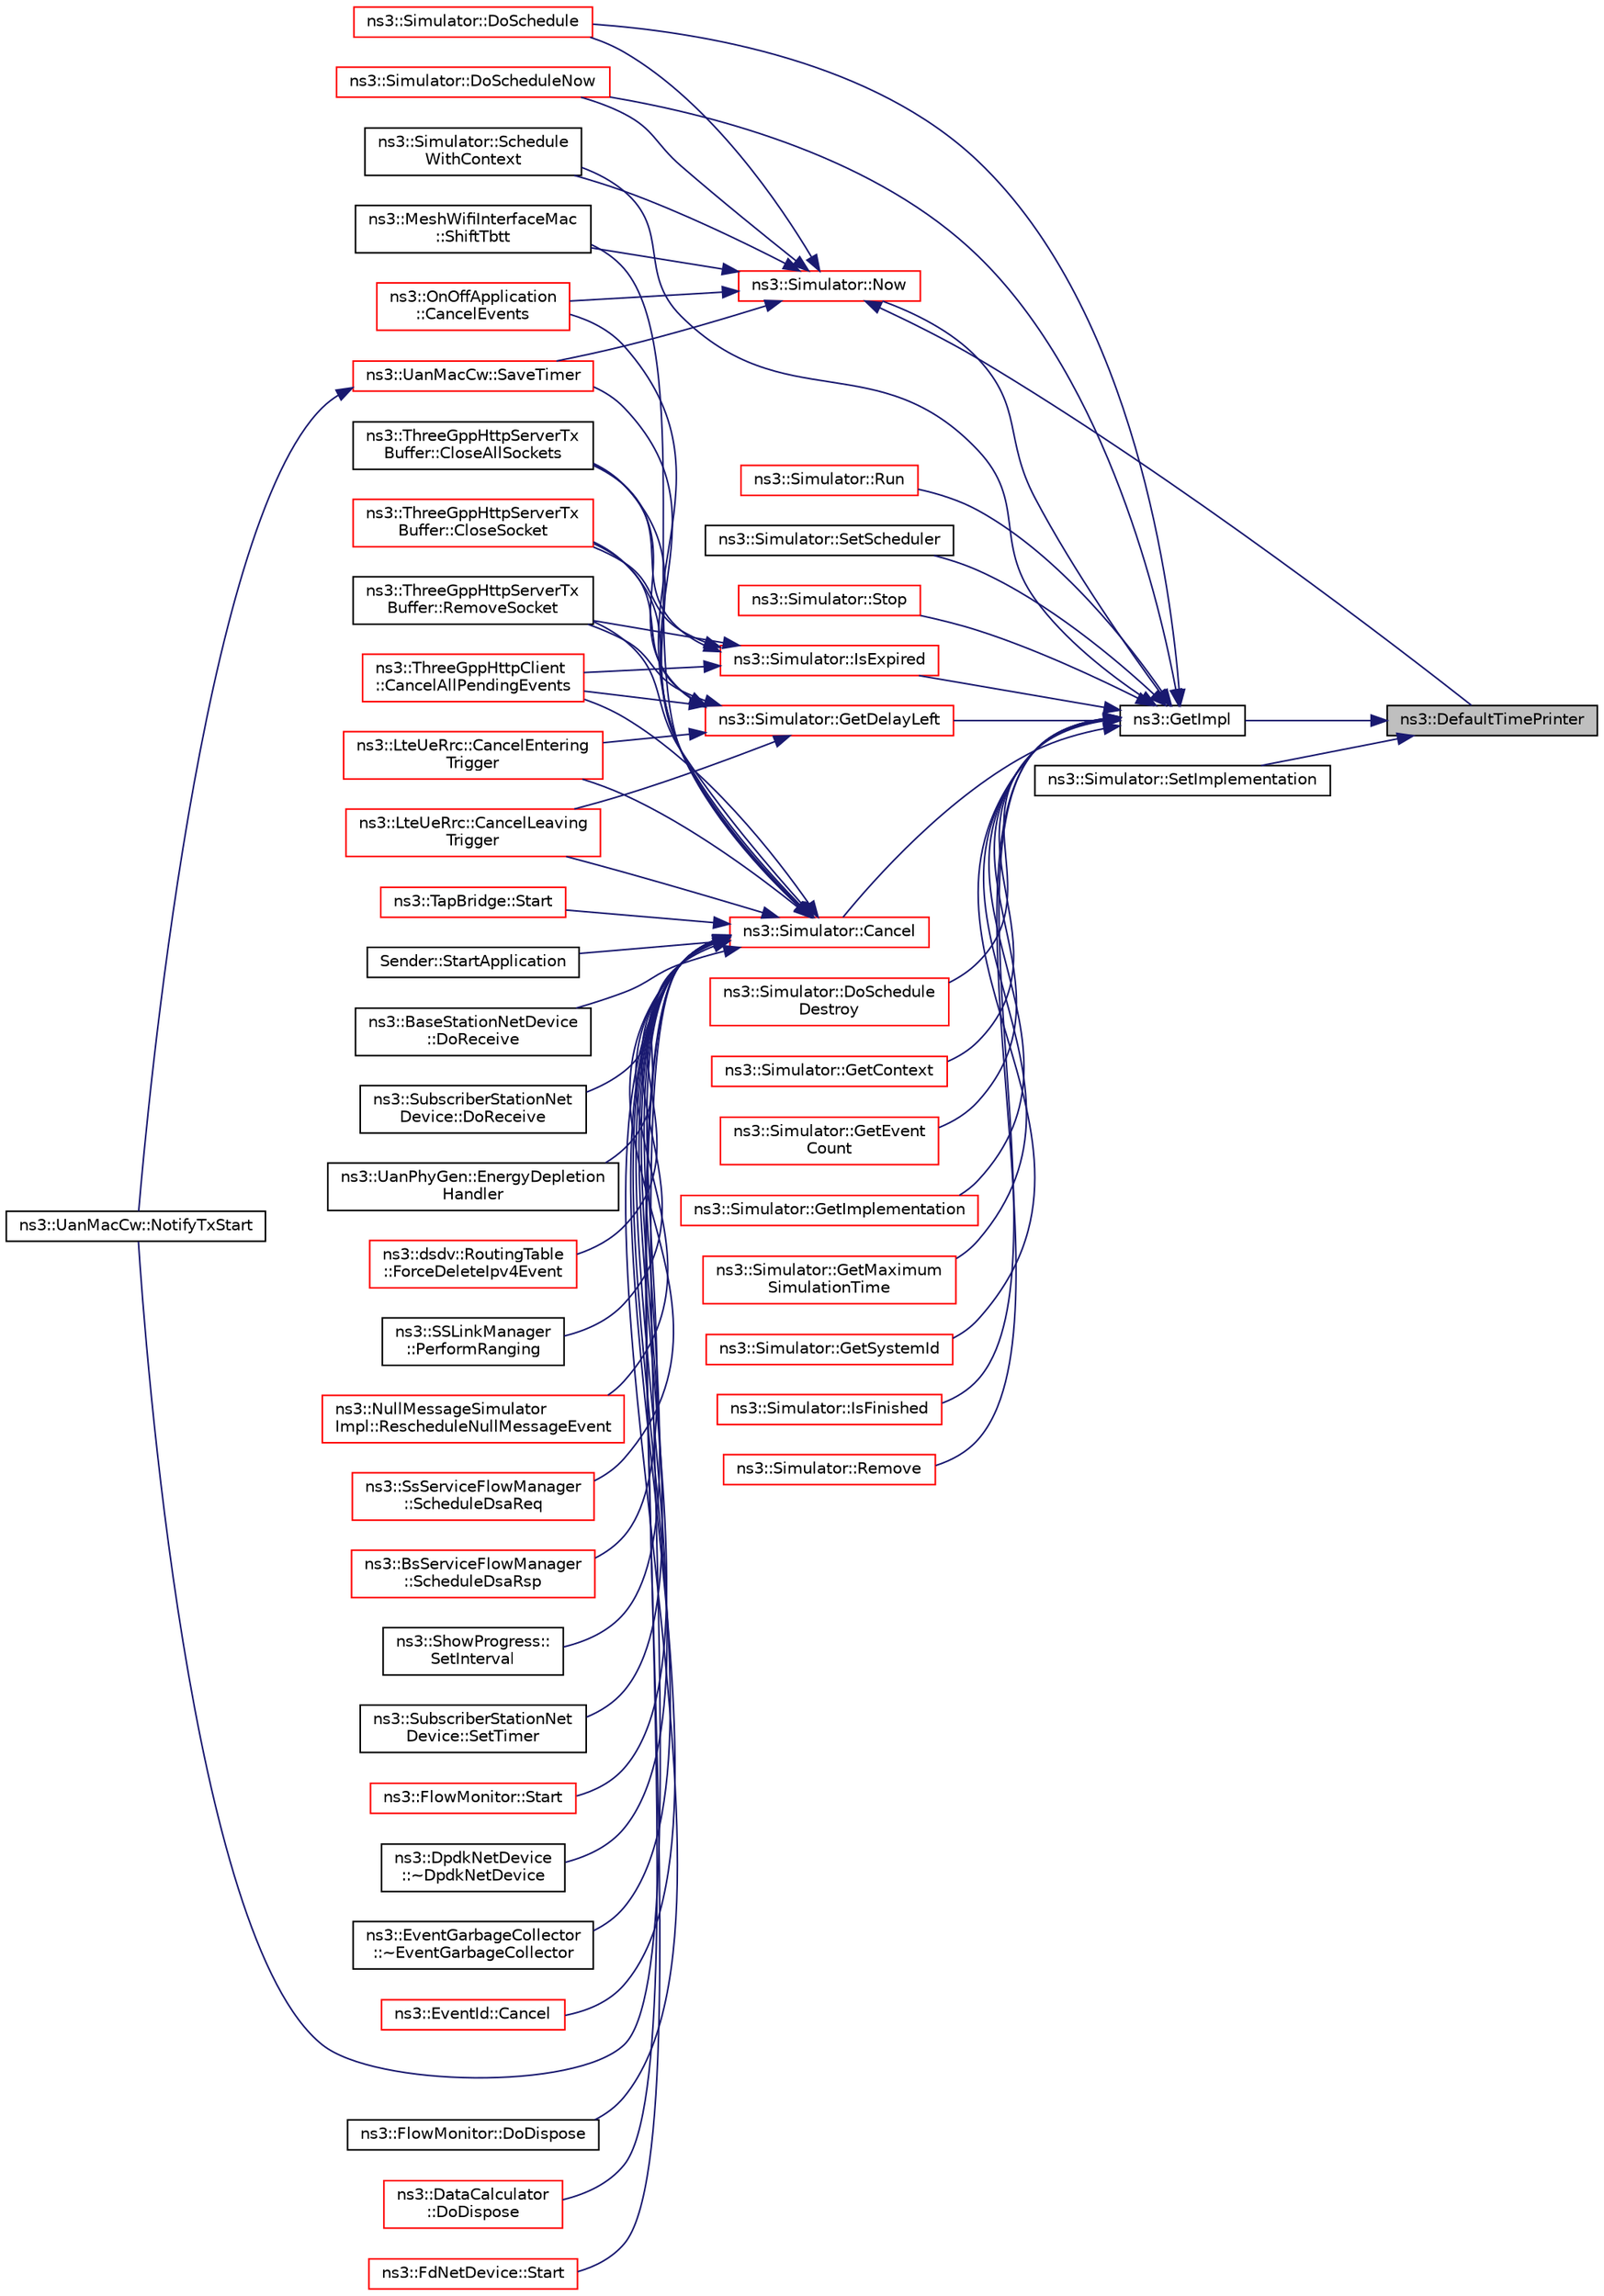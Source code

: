 digraph "ns3::DefaultTimePrinter"
{
 // LATEX_PDF_SIZE
  edge [fontname="Helvetica",fontsize="10",labelfontname="Helvetica",labelfontsize="10"];
  node [fontname="Helvetica",fontsize="10",shape=record];
  rankdir="RL";
  Node1 [label="ns3::DefaultTimePrinter",height=0.2,width=0.4,color="black", fillcolor="grey75", style="filled", fontcolor="black",tooltip="Default Time printer."];
  Node1 -> Node2 [dir="back",color="midnightblue",fontsize="10",style="solid",fontname="Helvetica"];
  Node2 [label="ns3::GetImpl",height=0.2,width=0.4,color="black", fillcolor="white", style="filled",URL="$group__simulator.html#ga42eb4eddad41528d4d99794a3dae3fd0",tooltip="Get the SimulatorImpl singleton."];
  Node2 -> Node3 [dir="back",color="midnightblue",fontsize="10",style="solid",fontname="Helvetica"];
  Node3 [label="ns3::Simulator::Cancel",height=0.2,width=0.4,color="red", fillcolor="white", style="filled",URL="$classns3_1_1_simulator.html#a1b903a62d6117ef28f7ba3c6500689bf",tooltip="Set the cancel bit on this event: the event's associated function will not be invoked when it expires..."];
  Node3 -> Node4 [dir="back",color="midnightblue",fontsize="10",style="solid",fontname="Helvetica"];
  Node4 [label="ns3::DpdkNetDevice\l::~DpdkNetDevice",height=0.2,width=0.4,color="black", fillcolor="white", style="filled",URL="$classns3_1_1_dpdk_net_device.html#a34d2d295210e4e0a0fe615972c7b2fbc",tooltip="Destructor for the DpdkNetDevice."];
  Node3 -> Node5 [dir="back",color="midnightblue",fontsize="10",style="solid",fontname="Helvetica"];
  Node5 [label="ns3::EventGarbageCollector\l::~EventGarbageCollector",height=0.2,width=0.4,color="black", fillcolor="white", style="filled",URL="$classns3_1_1_event_garbage_collector.html#ad77d417d7db0bf411456bc8f94bd2b90",tooltip=" "];
  Node3 -> Node6 [dir="back",color="midnightblue",fontsize="10",style="solid",fontname="Helvetica"];
  Node6 [label="ns3::EventId::Cancel",height=0.2,width=0.4,color="red", fillcolor="white", style="filled",URL="$classns3_1_1_event_id.html#a993ae94e48e014e1afd47edb16db7a11",tooltip="This method is syntactic sugar for the ns3::Simulator::Cancel method."];
  Node3 -> Node505 [dir="back",color="midnightblue",fontsize="10",style="solid",fontname="Helvetica"];
  Node505 [label="ns3::ThreeGppHttpClient\l::CancelAllPendingEvents",height=0.2,width=0.4,color="red", fillcolor="white", style="filled",URL="$classns3_1_1_three_gpp_http_client.html#a86b8bdd3934110f7e15bb3f2fdcedcc4",tooltip="Cancels m_eventRequestMainObject, m_eventRequestEmbeddedObject, and m_eventParseMainObject."];
  Node3 -> Node511 [dir="back",color="midnightblue",fontsize="10",style="solid",fontname="Helvetica"];
  Node511 [label="ns3::LteUeRrc::CancelEntering\lTrigger",height=0.2,width=0.4,color="red", fillcolor="white", style="filled",URL="$classns3_1_1_lte_ue_rrc.html#a9221d85411de5dd375b71b44e3331c5c",tooltip="Clear all the waiting triggers in m_enteringTriggerQueue which are associated with the given measurem..."];
  Node3 -> Node520 [dir="back",color="midnightblue",fontsize="10",style="solid",fontname="Helvetica"];
  Node520 [label="ns3::OnOffApplication\l::CancelEvents",height=0.2,width=0.4,color="red", fillcolor="white", style="filled",URL="$classns3_1_1_on_off_application.html#afb253c6f54b73e7ca4599ad5541bce5c",tooltip="Cancel all pending events."];
  Node3 -> Node529 [dir="back",color="midnightblue",fontsize="10",style="solid",fontname="Helvetica"];
  Node529 [label="ns3::LteUeRrc::CancelLeaving\lTrigger",height=0.2,width=0.4,color="red", fillcolor="white", style="filled",URL="$classns3_1_1_lte_ue_rrc.html#a3e35c475cfb5361222f1556bfbd3111d",tooltip="Clear all the waiting triggers in m_leavingTriggerQueue which are associated with the given measureme..."];
  Node3 -> Node531 [dir="back",color="midnightblue",fontsize="10",style="solid",fontname="Helvetica"];
  Node531 [label="ns3::ThreeGppHttpServerTx\lBuffer::CloseAllSockets",height=0.2,width=0.4,color="black", fillcolor="white", style="filled",URL="$classns3_1_1_three_gpp_http_server_tx_buffer.html#a430ce0162f6c3b72dd7f7b54115815f3",tooltip="Close and remove all stored sockets, hence clearing the buffer."];
  Node3 -> Node532 [dir="back",color="midnightblue",fontsize="10",style="solid",fontname="Helvetica"];
  Node532 [label="ns3::ThreeGppHttpServerTx\lBuffer::CloseSocket",height=0.2,width=0.4,color="red", fillcolor="white", style="filled",URL="$classns3_1_1_three_gpp_http_server_tx_buffer.html#a97f0d9305b9477a34880f2e953a2593b",tooltip="Close and remove a socket and its associated transmission buffer, and then unset the socket's callbac..."];
  Node3 -> Node534 [dir="back",color="midnightblue",fontsize="10",style="solid",fontname="Helvetica"];
  Node534 [label="ns3::FlowMonitor::DoDispose",height=0.2,width=0.4,color="black", fillcolor="white", style="filled",URL="$classns3_1_1_flow_monitor.html#ace3e74ed05b18253c25e7c6db115cdec",tooltip="Destructor implementation."];
  Node3 -> Node535 [dir="back",color="midnightblue",fontsize="10",style="solid",fontname="Helvetica"];
  Node535 [label="ns3::DataCalculator\l::DoDispose",height=0.2,width=0.4,color="red", fillcolor="white", style="filled",URL="$classns3_1_1_data_calculator.html#ab131de1ac0b2259992b1aeaca778c75b",tooltip="Destructor implementation."];
  Node3 -> Node541 [dir="back",color="midnightblue",fontsize="10",style="solid",fontname="Helvetica"];
  Node541 [label="ns3::BaseStationNetDevice\l::DoReceive",height=0.2,width=0.4,color="black", fillcolor="white", style="filled",URL="$classns3_1_1_base_station_net_device.html#a0a6bf3deb17ab1adde07a1ed62875067",tooltip="Receive packet."];
  Node3 -> Node542 [dir="back",color="midnightblue",fontsize="10",style="solid",fontname="Helvetica"];
  Node542 [label="ns3::SubscriberStationNet\lDevice::DoReceive",height=0.2,width=0.4,color="black", fillcolor="white", style="filled",URL="$classns3_1_1_subscriber_station_net_device.html#a2cdd421837891adea005eb7cde668a1f",tooltip="Receive a packet."];
  Node3 -> Node543 [dir="back",color="midnightblue",fontsize="10",style="solid",fontname="Helvetica"];
  Node543 [label="ns3::UanPhyGen::EnergyDepletion\lHandler",height=0.2,width=0.4,color="black", fillcolor="white", style="filled",URL="$classns3_1_1_uan_phy_gen.html#a9fc9ae8608f76b03504e72f555e72aa8",tooltip="Handle the energy depletion event."];
  Node3 -> Node544 [dir="back",color="midnightblue",fontsize="10",style="solid",fontname="Helvetica"];
  Node544 [label="ns3::dsdv::RoutingTable\l::ForceDeleteIpv4Event",height=0.2,width=0.4,color="red", fillcolor="white", style="filled",URL="$classns3_1_1dsdv_1_1_routing_table.html#a39f4b7725caafbc6cd9f7c5821470d51",tooltip="Force delete an update waiting for settling time to complete as a better update to same destination w..."];
  Node3 -> Node549 [dir="back",color="midnightblue",fontsize="10",style="solid",fontname="Helvetica"];
  Node549 [label="ns3::UanMacCw::NotifyTxStart",height=0.2,width=0.4,color="black", fillcolor="white", style="filled",URL="$classns3_1_1_uan_mac_cw.html#a1b2946271fb366ede005bd76d8a841ec",tooltip="Called when transmission starts from Phy object."];
  Node3 -> Node550 [dir="back",color="midnightblue",fontsize="10",style="solid",fontname="Helvetica"];
  Node550 [label="ns3::SSLinkManager\l::PerformRanging",height=0.2,width=0.4,color="black", fillcolor="white", style="filled",URL="$classns3_1_1_s_s_link_manager.html#acd42fe66d1a247c52410fb6082e994d1",tooltip="Perform ranging."];
  Node3 -> Node551 [dir="back",color="midnightblue",fontsize="10",style="solid",fontname="Helvetica"];
  Node551 [label="ns3::ThreeGppHttpServerTx\lBuffer::RemoveSocket",height=0.2,width=0.4,color="black", fillcolor="white", style="filled",URL="$classns3_1_1_three_gpp_http_server_tx_buffer.html#afdeeacae085b41b4fe3d1f700d0499d2",tooltip="Remove a socket and its associated transmission buffer, and then unset the socket's callbacks to prev..."];
  Node3 -> Node552 [dir="back",color="midnightblue",fontsize="10",style="solid",fontname="Helvetica"];
  Node552 [label="ns3::NullMessageSimulator\lImpl::RescheduleNullMessageEvent",height=0.2,width=0.4,color="red", fillcolor="white", style="filled",URL="$classns3_1_1_null_message_simulator_impl.html#addc65b52a532801e4f2dc1fdffce2a66",tooltip=" "];
  Node3 -> Node555 [dir="back",color="midnightblue",fontsize="10",style="solid",fontname="Helvetica"];
  Node555 [label="ns3::UanMacCw::SaveTimer",height=0.2,width=0.4,color="red", fillcolor="white", style="filled",URL="$classns3_1_1_uan_mac_cw.html#adf36d5205c9faa7ed420ba1dce1114b2",tooltip="Cancel SendEvent and save remaining delay."];
  Node555 -> Node549 [dir="back",color="midnightblue",fontsize="10",style="solid",fontname="Helvetica"];
  Node3 -> Node558 [dir="back",color="midnightblue",fontsize="10",style="solid",fontname="Helvetica"];
  Node558 [label="ns3::SsServiceFlowManager\l::ScheduleDsaReq",height=0.2,width=0.4,color="red", fillcolor="white", style="filled",URL="$classns3_1_1_ss_service_flow_manager.html#a052a9d96dea7f79a7408d19a9a20b875",tooltip="Schedule DSA response."];
  Node3 -> Node561 [dir="back",color="midnightblue",fontsize="10",style="solid",fontname="Helvetica"];
  Node561 [label="ns3::BsServiceFlowManager\l::ScheduleDsaRsp",height=0.2,width=0.4,color="red", fillcolor="white", style="filled",URL="$classns3_1_1_bs_service_flow_manager.html#a70acd126e153faa38588075406ec1d5b",tooltip="Create DSA response function."];
  Node3 -> Node563 [dir="back",color="midnightblue",fontsize="10",style="solid",fontname="Helvetica"];
  Node563 [label="ns3::ShowProgress::\lSetInterval",height=0.2,width=0.4,color="black", fillcolor="white", style="filled",URL="$classns3_1_1_show_progress.html#ad654c9631d39ccc4f914ef32f98c626b",tooltip="Set the target update interval, in wallclock time."];
  Node3 -> Node564 [dir="back",color="midnightblue",fontsize="10",style="solid",fontname="Helvetica"];
  Node564 [label="ns3::SubscriberStationNet\lDevice::SetTimer",height=0.2,width=0.4,color="black", fillcolor="white", style="filled",URL="$classns3_1_1_subscriber_station_net_device.html#a6eecf760ab983e9d6d44c76d356fce9b",tooltip="Set timer."];
  Node3 -> Node387 [dir="back",color="midnightblue",fontsize="10",style="solid",fontname="Helvetica"];
  Node387 [label="ns3::MeshWifiInterfaceMac\l::ShiftTbtt",height=0.2,width=0.4,color="black", fillcolor="white", style="filled",URL="$classns3_1_1_mesh_wifi_interface_mac.html#a3390bb70ec47d738f6ffb37c476bbcfc",tooltip="Shift TBTT."];
  Node3 -> Node565 [dir="back",color="midnightblue",fontsize="10",style="solid",fontname="Helvetica"];
  Node565 [label="ns3::FlowMonitor::Start",height=0.2,width=0.4,color="red", fillcolor="white", style="filled",URL="$classns3_1_1_flow_monitor.html#a32cb7ddc6d0956518a59f7ed91de7f6d",tooltip="Set the time, counting from the current time, from which to start monitoring flows."];
  Node3 -> Node568 [dir="back",color="midnightblue",fontsize="10",style="solid",fontname="Helvetica"];
  Node568 [label="ns3::FdNetDevice::Start",height=0.2,width=0.4,color="red", fillcolor="white", style="filled",URL="$classns3_1_1_fd_net_device.html#a32bda505142d81a4092048bf200ee6fc",tooltip="Set a start time for the device."];
  Node3 -> Node570 [dir="back",color="midnightblue",fontsize="10",style="solid",fontname="Helvetica"];
  Node570 [label="ns3::TapBridge::Start",height=0.2,width=0.4,color="red", fillcolor="white", style="filled",URL="$classns3_1_1_tap_bridge.html#a729662b8454d1c8202add94ebf389bb9",tooltip="Set a start time for the device."];
  Node3 -> Node572 [dir="back",color="midnightblue",fontsize="10",style="solid",fontname="Helvetica"];
  Node572 [label="Sender::StartApplication",height=0.2,width=0.4,color="black", fillcolor="white", style="filled",URL="$class_sender.html#a6ddb1e43ae44d714a30f5184ad427b5f",tooltip="Application specific startup code."];
  Node2 -> Node585 [dir="back",color="midnightblue",fontsize="10",style="solid",fontname="Helvetica"];
  Node585 [label="ns3::Simulator::DoSchedule",height=0.2,width=0.4,color="red", fillcolor="white", style="filled",URL="$classns3_1_1_simulator.html#a47af23973938819bdc89cb2807e09ed5",tooltip="Implementation of the various Schedule methods."];
  Node2 -> Node587 [dir="back",color="midnightblue",fontsize="10",style="solid",fontname="Helvetica"];
  Node587 [label="ns3::Simulator::DoSchedule\lDestroy",height=0.2,width=0.4,color="red", fillcolor="white", style="filled",URL="$classns3_1_1_simulator.html#a00139c9c4e854aca72063485518c0d52",tooltip="Implementation of the various ScheduleDestroy methods."];
  Node2 -> Node589 [dir="back",color="midnightblue",fontsize="10",style="solid",fontname="Helvetica"];
  Node589 [label="ns3::Simulator::DoScheduleNow",height=0.2,width=0.4,color="red", fillcolor="white", style="filled",URL="$classns3_1_1_simulator.html#a9377ee62d67f7923318c4313a3b285f8",tooltip="Implementation of the various ScheduleNow methods."];
  Node2 -> Node591 [dir="back",color="midnightblue",fontsize="10",style="solid",fontname="Helvetica"];
  Node591 [label="ns3::Simulator::GetContext",height=0.2,width=0.4,color="red", fillcolor="white", style="filled",URL="$classns3_1_1_simulator.html#a8514b74ee2c42916b351b33c4a963bb0",tooltip="Get the current simulation context."];
  Node2 -> Node720 [dir="back",color="midnightblue",fontsize="10",style="solid",fontname="Helvetica"];
  Node720 [label="ns3::Simulator::GetDelayLeft",height=0.2,width=0.4,color="red", fillcolor="white", style="filled",URL="$classns3_1_1_simulator.html#af2c7b4285454aa5062bd2df2bb7a7ab9",tooltip="Get the remaining time until this event will execute."];
  Node720 -> Node505 [dir="back",color="midnightblue",fontsize="10",style="solid",fontname="Helvetica"];
  Node720 -> Node511 [dir="back",color="midnightblue",fontsize="10",style="solid",fontname="Helvetica"];
  Node720 -> Node529 [dir="back",color="midnightblue",fontsize="10",style="solid",fontname="Helvetica"];
  Node720 -> Node531 [dir="back",color="midnightblue",fontsize="10",style="solid",fontname="Helvetica"];
  Node720 -> Node532 [dir="back",color="midnightblue",fontsize="10",style="solid",fontname="Helvetica"];
  Node720 -> Node551 [dir="back",color="midnightblue",fontsize="10",style="solid",fontname="Helvetica"];
  Node2 -> Node739 [dir="back",color="midnightblue",fontsize="10",style="solid",fontname="Helvetica"];
  Node739 [label="ns3::Simulator::GetEvent\lCount",height=0.2,width=0.4,color="red", fillcolor="white", style="filled",URL="$classns3_1_1_simulator.html#afdb614cf3992e0c9ce5f75bc1dceb1fe",tooltip="Get the number of events executed."];
  Node2 -> Node743 [dir="back",color="midnightblue",fontsize="10",style="solid",fontname="Helvetica"];
  Node743 [label="ns3::Simulator::GetImplementation",height=0.2,width=0.4,color="red", fillcolor="white", style="filled",URL="$classns3_1_1_simulator.html#afdbe7c7695132b3fae7cb0b5d67c04e3",tooltip="Get the SimulatorImpl singleton."];
  Node2 -> Node745 [dir="back",color="midnightblue",fontsize="10",style="solid",fontname="Helvetica"];
  Node745 [label="ns3::Simulator::GetMaximum\lSimulationTime",height=0.2,width=0.4,color="red", fillcolor="white", style="filled",URL="$classns3_1_1_simulator.html#aa8dbab888dca7bf3528421d2c5e67f99",tooltip="Get the maximum representable simulation time."];
  Node2 -> Node752 [dir="back",color="midnightblue",fontsize="10",style="solid",fontname="Helvetica"];
  Node752 [label="ns3::Simulator::GetSystemId",height=0.2,width=0.4,color="red", fillcolor="white", style="filled",URL="$classns3_1_1_simulator.html#ac956436096243081b306fe4d95040d42",tooltip="Get the system id of this simulator."];
  Node2 -> Node754 [dir="back",color="midnightblue",fontsize="10",style="solid",fontname="Helvetica"];
  Node754 [label="ns3::Simulator::IsExpired",height=0.2,width=0.4,color="red", fillcolor="white", style="filled",URL="$classns3_1_1_simulator.html#a83ac8425c319a29b64f6d3b2ffc61e9c",tooltip="Check if an event has already run or been cancelled."];
  Node754 -> Node505 [dir="back",color="midnightblue",fontsize="10",style="solid",fontname="Helvetica"];
  Node754 -> Node531 [dir="back",color="midnightblue",fontsize="10",style="solid",fontname="Helvetica"];
  Node754 -> Node532 [dir="back",color="midnightblue",fontsize="10",style="solid",fontname="Helvetica"];
  Node754 -> Node551 [dir="back",color="midnightblue",fontsize="10",style="solid",fontname="Helvetica"];
  Node2 -> Node855 [dir="back",color="midnightblue",fontsize="10",style="solid",fontname="Helvetica"];
  Node855 [label="ns3::Simulator::IsFinished",height=0.2,width=0.4,color="red", fillcolor="white", style="filled",URL="$classns3_1_1_simulator.html#aa8c662d04480705d09b3d65b4dea9d2f",tooltip="Check if the simulation should finish."];
  Node2 -> Node860 [dir="back",color="midnightblue",fontsize="10",style="solid",fontname="Helvetica"];
  Node860 [label="ns3::Simulator::Now",height=0.2,width=0.4,color="red", fillcolor="white", style="filled",URL="$classns3_1_1_simulator.html#ac3178fa975b419f7875e7105be122800",tooltip="Return the current simulation virtual time."];
  Node860 -> Node520 [dir="back",color="midnightblue",fontsize="10",style="solid",fontname="Helvetica"];
  Node860 -> Node1 [dir="back",color="midnightblue",fontsize="10",style="solid",fontname="Helvetica"];
  Node860 -> Node585 [dir="back",color="midnightblue",fontsize="10",style="solid",fontname="Helvetica"];
  Node860 -> Node589 [dir="back",color="midnightblue",fontsize="10",style="solid",fontname="Helvetica"];
  Node860 -> Node555 [dir="back",color="midnightblue",fontsize="10",style="solid",fontname="Helvetica"];
  Node860 -> Node719 [dir="back",color="midnightblue",fontsize="10",style="solid",fontname="Helvetica"];
  Node719 [label="ns3::Simulator::Schedule\lWithContext",height=0.2,width=0.4,color="black", fillcolor="white", style="filled",URL="$classns3_1_1_simulator.html#a5ba9b2de598375791433f1bb9ba9ca83",tooltip="Schedule a future event execution (in a different context)."];
  Node860 -> Node387 [dir="back",color="midnightblue",fontsize="10",style="solid",fontname="Helvetica"];
  Node2 -> Node2323 [dir="back",color="midnightblue",fontsize="10",style="solid",fontname="Helvetica"];
  Node2323 [label="ns3::Simulator::Remove",height=0.2,width=0.4,color="red", fillcolor="white", style="filled",URL="$classns3_1_1_simulator.html#ae30cacdda6cd0d5d62a8f2097b320506",tooltip="Remove an event from the event list."];
  Node2 -> Node2326 [dir="back",color="midnightblue",fontsize="10",style="solid",fontname="Helvetica"];
  Node2326 [label="ns3::Simulator::Run",height=0.2,width=0.4,color="red", fillcolor="white", style="filled",URL="$classns3_1_1_simulator.html#a84be982e6d03b62c3dc3303c75a9b909",tooltip="Run the simulation."];
  Node2 -> Node719 [dir="back",color="midnightblue",fontsize="10",style="solid",fontname="Helvetica"];
  Node2 -> Node2350 [dir="back",color="midnightblue",fontsize="10",style="solid",fontname="Helvetica"];
  Node2350 [label="ns3::Simulator::SetScheduler",height=0.2,width=0.4,color="black", fillcolor="white", style="filled",URL="$classns3_1_1_simulator.html#a926ae3f3fc64b7ca23460a0bae02acd4",tooltip="Set the scheduler type with an ObjectFactory."];
  Node2 -> Node2351 [dir="back",color="midnightblue",fontsize="10",style="solid",fontname="Helvetica"];
  Node2351 [label="ns3::Simulator::Stop",height=0.2,width=0.4,color="red", fillcolor="white", style="filled",URL="$classns3_1_1_simulator.html#a2335ba5b62e9066e893fecb21b7f6afd",tooltip="Tell the Simulator the calling event should be the last one executed."];
  Node1 -> Node593 [dir="back",color="midnightblue",fontsize="10",style="solid",fontname="Helvetica"];
  Node593 [label="ns3::Simulator::SetImplementation",height=0.2,width=0.4,color="black", fillcolor="white", style="filled",URL="$classns3_1_1_simulator.html#ae9c56e0f229fd981f5fdf99650953473",tooltip=" "];
}
